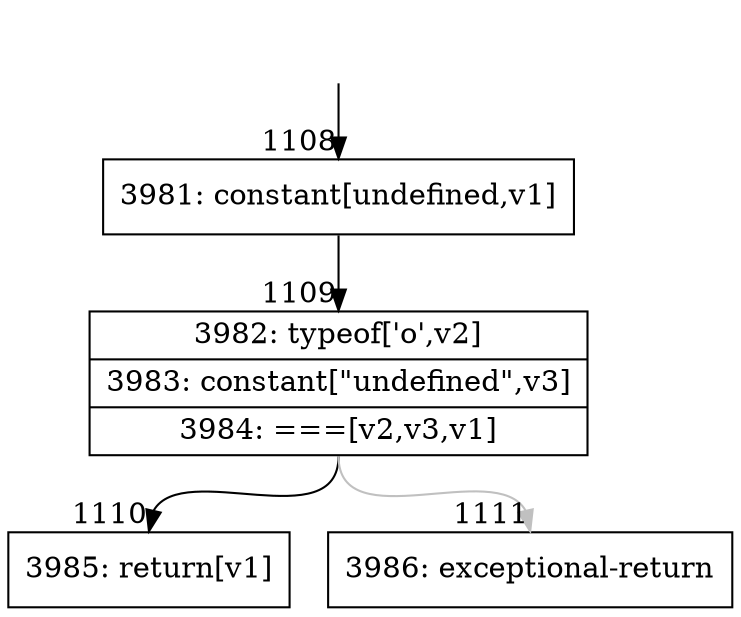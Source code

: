 digraph {
rankdir="TD"
BB_entry54[shape=none,label=""];
BB_entry54 -> BB1108 [tailport=s, headport=n, headlabel="    1108"]
BB1108 [shape=record label="{3981: constant[undefined,v1]}" ] 
BB1108 -> BB1109 [tailport=s, headport=n, headlabel="      1109"]
BB1109 [shape=record label="{3982: typeof['o',v2]|3983: constant[\"undefined\",v3]|3984: ===[v2,v3,v1]}" ] 
BB1109 -> BB1110 [tailport=s, headport=n, headlabel="      1110"]
BB1109 -> BB1111 [tailport=s, headport=n, color=gray, headlabel="      1111"]
BB1110 [shape=record label="{3985: return[v1]}" ] 
BB1111 [shape=record label="{3986: exceptional-return}" ] 
//#$~ 1851
}
